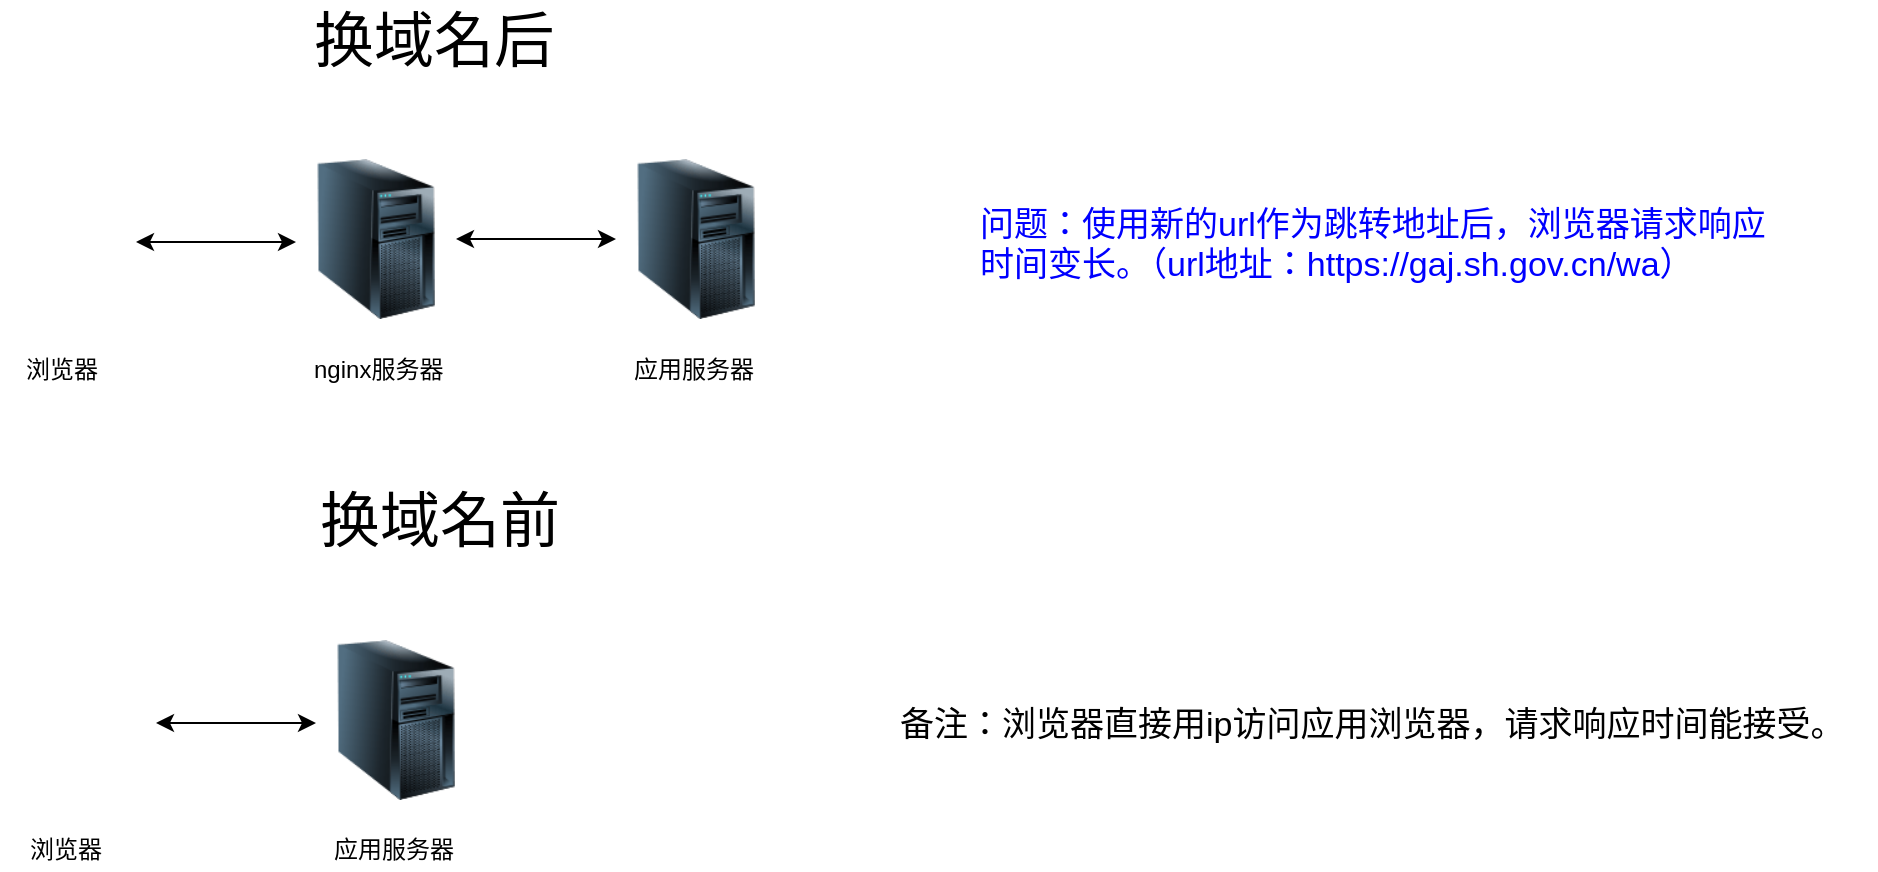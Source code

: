 <mxfile version="11.0.4" type="github"><diagram id="Z19888QkI9rWmbt40K2t" name="第 1 页"><mxGraphModel dx="1422" dy="715" grid="1" gridSize="10" guides="1" tooltips="1" connect="1" arrows="1" fold="1" page="1" pageScale="1" pageWidth="827" pageHeight="1169" math="0" shadow="0"><root><mxCell id="0"/><mxCell id="1" parent="0"/><mxCell id="TLFCebOHelCJvtNUy2Zd-21" value="" style="edgeStyle=orthogonalEdgeStyle;rounded=0;orthogonalLoop=1;jettySize=auto;html=1;startArrow=classic;startFill=1;" edge="1" parent="1"><mxGeometry relative="1" as="geometry"><mxPoint x="250" y="381" as="targetPoint"/><mxPoint x="170" y="381" as="sourcePoint"/></mxGeometry></mxCell><mxCell id="TLFCebOHelCJvtNUy2Zd-23" value="" style="edgeStyle=orthogonalEdgeStyle;rounded=0;orthogonalLoop=1;jettySize=auto;html=1;startArrow=classic;startFill=1;" edge="1" parent="1" source="TLFCebOHelCJvtNUy2Zd-24"><mxGeometry relative="1" as="geometry"><mxPoint x="410" y="379.5" as="targetPoint"/></mxGeometry></mxCell><mxCell id="TLFCebOHelCJvtNUy2Zd-24" value="" style="image;html=1;labelBackgroundColor=#ffffff;image=img/lib/clip_art/computers/Server_Tower_128x128.png" vertex="1" parent="1"><mxGeometry x="250" y="339.5" width="80" height="80" as="geometry"/></mxCell><mxCell id="TLFCebOHelCJvtNUy2Zd-25" value="nginx服务器" style="text;html=1;resizable=0;points=[];autosize=1;align=left;verticalAlign=top;spacingTop=-4;" vertex="1" parent="1"><mxGeometry x="257" y="434.5" width="80" height="20" as="geometry"/></mxCell><mxCell id="TLFCebOHelCJvtNUy2Zd-26" value="" style="image;html=1;labelBackgroundColor=#ffffff;image=img/lib/clip_art/computers/Server_Tower_128x128.png" vertex="1" parent="1"><mxGeometry x="410" y="339.5" width="80" height="80" as="geometry"/></mxCell><mxCell id="TLFCebOHelCJvtNUy2Zd-27" value="应用服务器" style="text;html=1;resizable=0;points=[];autosize=1;align=left;verticalAlign=top;spacingTop=-4;" vertex="1" parent="1"><mxGeometry x="417" y="434.5" width="80" height="20" as="geometry"/></mxCell><mxCell id="TLFCebOHelCJvtNUy2Zd-28" value="" style="edgeStyle=orthogonalEdgeStyle;rounded=0;orthogonalLoop=1;jettySize=auto;html=1;startArrow=classic;startFill=1;" edge="1" parent="1"><mxGeometry relative="1" as="geometry"><mxPoint x="260" y="621.5" as="targetPoint"/><mxPoint x="180" y="621.5" as="sourcePoint"/></mxGeometry></mxCell><mxCell id="TLFCebOHelCJvtNUy2Zd-31" value="" style="image;html=1;labelBackgroundColor=#ffffff;image=img/lib/clip_art/computers/Server_Tower_128x128.png" vertex="1" parent="1"><mxGeometry x="260" y="580" width="80" height="80" as="geometry"/></mxCell><mxCell id="TLFCebOHelCJvtNUy2Zd-32" value="应用服务器" style="text;html=1;resizable=0;points=[];autosize=1;align=left;verticalAlign=top;spacingTop=-4;" vertex="1" parent="1"><mxGeometry x="267" y="675" width="80" height="20" as="geometry"/></mxCell><mxCell id="TLFCebOHelCJvtNUy2Zd-35" value="换域名后" style="text;html=1;resizable=0;points=[];autosize=1;align=left;verticalAlign=top;spacingTop=-4;fontSize=30;" vertex="1" parent="1"><mxGeometry x="257" y="260" width="60" height="20" as="geometry"/></mxCell><mxCell id="TLFCebOHelCJvtNUy2Zd-37" value="换域名前" style="text;html=1;resizable=0;points=[];autosize=1;align=left;verticalAlign=top;spacingTop=-4;fontSize=30;" vertex="1" parent="1"><mxGeometry x="260" y="500" width="140" height="40" as="geometry"/></mxCell><mxCell id="TLFCebOHelCJvtNUy2Zd-38" value="" style="shape=image;html=1;verticalAlign=top;verticalLabelPosition=bottom;labelBackgroundColor=#ffffff;imageAspect=0;aspect=fixed;image=https://cdn1.iconfinder.com/data/icons/smallicons-logotypes/32/chrome-128.png;fontSize=30;" vertex="1" parent="1"><mxGeometry x="102" y="345.5" width="68" height="68" as="geometry"/></mxCell><mxCell id="TLFCebOHelCJvtNUy2Zd-39" value="" style="shape=image;html=1;verticalAlign=top;verticalLabelPosition=bottom;labelBackgroundColor=#ffffff;imageAspect=0;aspect=fixed;image=https://cdn1.iconfinder.com/data/icons/smallicons-logotypes/32/chrome-128.png;fontSize=30;" vertex="1" parent="1"><mxGeometry x="111" y="586" width="68" height="68" as="geometry"/></mxCell><mxCell id="TLFCebOHelCJvtNUy2Zd-40" value="浏览器" style="text;html=1;resizable=0;points=[];autosize=1;align=left;verticalAlign=top;spacingTop=-4;" vertex="1" parent="1"><mxGeometry x="113" y="434.5" width="50" height="20" as="geometry"/></mxCell><mxCell id="TLFCebOHelCJvtNUy2Zd-41" value="浏览器" style="text;html=1;resizable=0;points=[];autosize=1;align=left;verticalAlign=top;spacingTop=-4;" vertex="1" parent="1"><mxGeometry x="115" y="675" width="50" height="20" as="geometry"/></mxCell><mxCell id="TLFCebOHelCJvtNUy2Zd-42" value="问题：使用新的url作为跳转地址后，浏览器请求响应&lt;br style=&quot;font-size: 17px&quot;&gt;时间变长。（url地址：https://gaj.sh.gov.cn/wa）" style="text;html=1;resizable=0;points=[];autosize=1;align=left;verticalAlign=top;spacingTop=-4;fontSize=17;fontColor=#0000FF;" vertex="1" parent="1"><mxGeometry x="590" y="359.5" width="410" height="40" as="geometry"/></mxCell><mxCell id="TLFCebOHelCJvtNUy2Zd-43" value="备注：浏览器直接用ip访问应用浏览器，请求响应时间能接受。" style="text;html=1;resizable=0;points=[];autosize=1;align=left;verticalAlign=top;spacingTop=-4;fontSize=17;" vertex="1" parent="1"><mxGeometry x="550" y="610" width="490" height="20" as="geometry"/></mxCell></root></mxGraphModel></diagram></mxfile>
